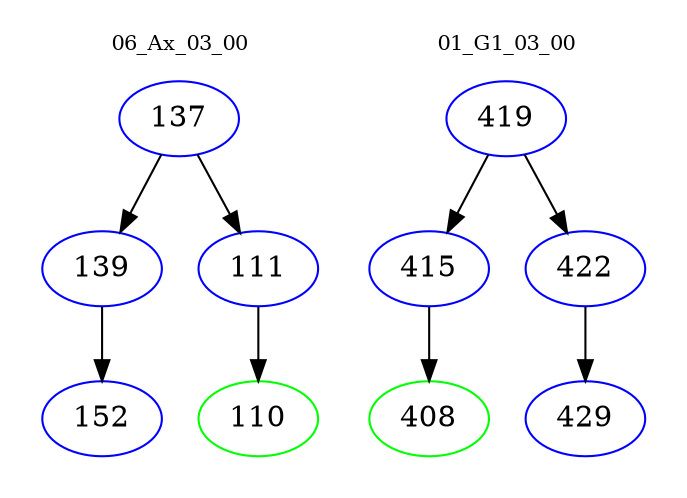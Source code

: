 digraph{
subgraph cluster_0 {
color = white
label = "06_Ax_03_00";
fontsize=10;
T0_137 [label="137", color="blue"]
T0_137 -> T0_139 [color="black"]
T0_139 [label="139", color="blue"]
T0_139 -> T0_152 [color="black"]
T0_152 [label="152", color="blue"]
T0_137 -> T0_111 [color="black"]
T0_111 [label="111", color="blue"]
T0_111 -> T0_110 [color="black"]
T0_110 [label="110", color="green"]
}
subgraph cluster_1 {
color = white
label = "01_G1_03_00";
fontsize=10;
T1_419 [label="419", color="blue"]
T1_419 -> T1_415 [color="black"]
T1_415 [label="415", color="blue"]
T1_415 -> T1_408 [color="black"]
T1_408 [label="408", color="green"]
T1_419 -> T1_422 [color="black"]
T1_422 [label="422", color="blue"]
T1_422 -> T1_429 [color="black"]
T1_429 [label="429", color="blue"]
}
}
